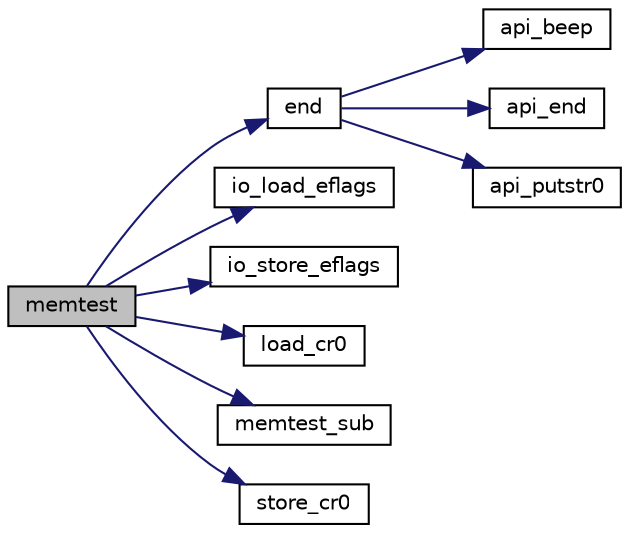 digraph "memtest"
{
 // LATEX_PDF_SIZE
  edge [fontname="Helvetica",fontsize="10",labelfontname="Helvetica",labelfontsize="10"];
  node [fontname="Helvetica",fontsize="10",shape=record];
  rankdir="LR";
  Node1 [label="memtest",height=0.2,width=0.4,color="black", fillcolor="grey75", style="filled", fontcolor="black",tooltip=" "];
  Node1 -> Node2 [color="midnightblue",fontsize="10",style="solid",fontname="Helvetica"];
  Node2 [label="end",height=0.2,width=0.4,color="black", fillcolor="white", style="filled",URL="$mmlplay_8c.html#a0834e80e6e6a203821e54e48a1ddeeff",tooltip=" "];
  Node2 -> Node3 [color="midnightblue",fontsize="10",style="solid",fontname="Helvetica"];
  Node3 [label="api_beep",height=0.2,width=0.4,color="black", fillcolor="white", style="filled",URL="$apilib_8h.html#a6720e7ce2a56bf3453a951bda7e1c8c5",tooltip="BEEPサウンドを使用して音を鳴らします QEMUにはBEEPサウンドエミュレーション機能はないことに注意してください PITクロックは1.19318[MHz]を前提としています"];
  Node2 -> Node4 [color="midnightblue",fontsize="10",style="solid",fontname="Helvetica"];
  Node4 [label="api_end",height=0.2,width=0.4,color="black", fillcolor="white", style="filled",URL="$apilib_8h.html#ad75f3bbaa1d5c628c07566f9eba2dba3",tooltip="終了API"];
  Node2 -> Node5 [color="midnightblue",fontsize="10",style="solid",fontname="Helvetica"];
  Node5 [label="api_putstr0",height=0.2,width=0.4,color="black", fillcolor="white", style="filled",URL="$apilib_8h.html#af73b71034391b78e6e7973d201eca509",tooltip="文字列表示する"];
  Node1 -> Node6 [color="midnightblue",fontsize="10",style="solid",fontname="Helvetica"];
  Node6 [label="io_load_eflags",height=0.2,width=0.4,color="black", fillcolor="white", style="filled",URL="$bootpack_8h.html#acf007bdb6d8bea64314996b7d7b01470",tooltip=" "];
  Node1 -> Node7 [color="midnightblue",fontsize="10",style="solid",fontname="Helvetica"];
  Node7 [label="io_store_eflags",height=0.2,width=0.4,color="black", fillcolor="white", style="filled",URL="$bootpack_8h.html#aac4f8e3e6b71a465592bdf1f5d4202ac",tooltip=" "];
  Node1 -> Node8 [color="midnightblue",fontsize="10",style="solid",fontname="Helvetica"];
  Node8 [label="load_cr0",height=0.2,width=0.4,color="black", fillcolor="white", style="filled",URL="$bootpack_8h.html#a5af6367bea7c14ca17c3956914276d64",tooltip=" "];
  Node1 -> Node9 [color="midnightblue",fontsize="10",style="solid",fontname="Helvetica"];
  Node9 [label="memtest_sub",height=0.2,width=0.4,color="black", fillcolor="white", style="filled",URL="$bootpack_8h.html#abe4d8e01aed1f1d87ab91d9be984b6d5",tooltip=" "];
  Node1 -> Node10 [color="midnightblue",fontsize="10",style="solid",fontname="Helvetica"];
  Node10 [label="store_cr0",height=0.2,width=0.4,color="black", fillcolor="white", style="filled",URL="$bootpack_8h.html#aa03f03af26a7eb548dfae56f16423a17",tooltip=" "];
}
